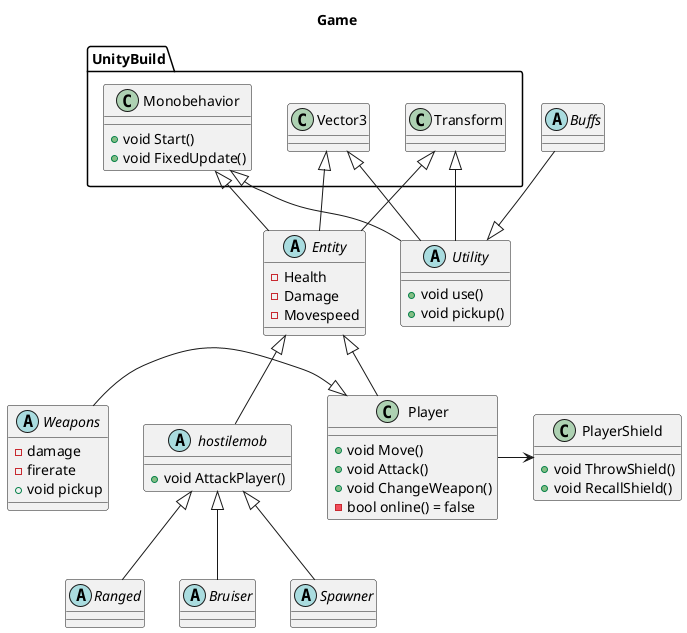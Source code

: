 @startuml classdiagram

Title Game
namespace UnityBuild{
class Monobehavior{
+void Start()
+void FixedUpdate()
}
class Vector3{

}
class Transform{

}
}

abstract class Utility{
+ void use()
+ void pickup()
}

class Player{

+ void Move()
+ void Attack()
+ void ChangeWeapon()
- bool online() = false
}

abstract class Entity{
- Health
- Damage
- Movespeed

}
abstract class hostilemob{
+ void AttackPlayer()

}
abstract class Ranged{

}
abstract class Bruiser{

}
abstract class Spawner{

}

class PlayerShield{
+ void ThrowShield()
+ void RecallShield()
}

abstract class Weapons{
- damage
- firerate
+ void pickup
}

abstract class Buffs{

}


hostilemob -up-|> Entity
Player -up-|> Entity 
hostilemob <|-- Ranged
hostilemob <|-- Bruiser
hostilemob <|-- Spawner 
Entity -up-|> UnityBuild.Monobehavior
Entity -up-|> UnityBuild.Vector3
Entity -up-|> UnityBuild.Transform
Utility -up-|> UnityBuild.Monobehavior
Utility -up-|> UnityBuild.Vector3
Utility -up-|> UnityBuild.Transform
Player -> PlayerShield
Weapons -|> Player
Buffs --|> Utility
@enduml